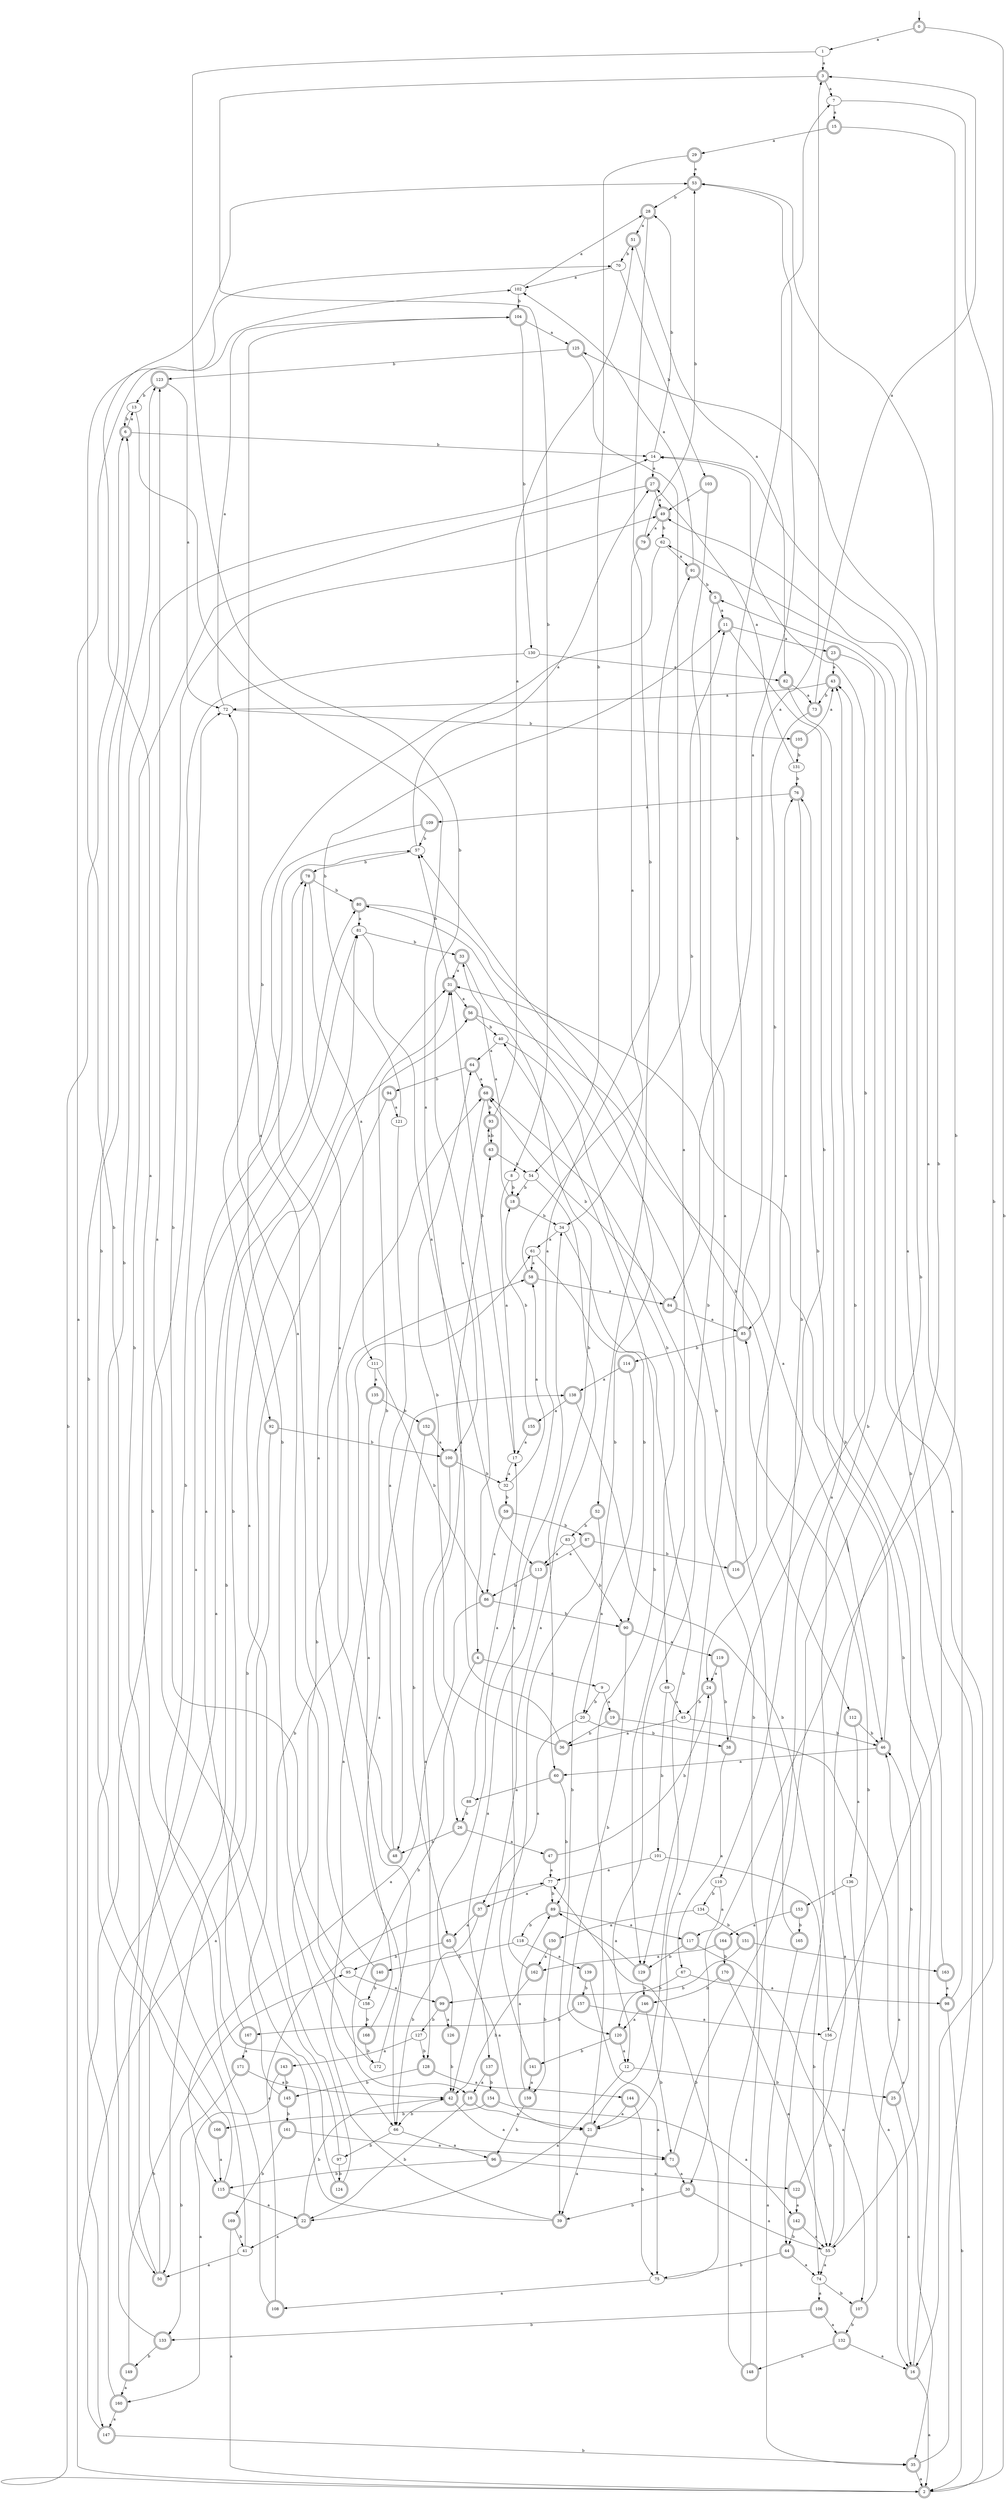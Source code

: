 digraph RandomDFA {
  __start0 [label="", shape=none];
  __start0 -> 0 [label=""];
  0 [shape=circle] [shape=doublecircle]
  0 -> 1 [label="a"]
  0 -> 2 [label="b"]
  1
  1 -> 3 [label="a"]
  1 -> 4 [label="b"]
  2 [shape=doublecircle]
  2 -> 5 [label="a"]
  2 -> 6 [label="b"]
  3 [shape=doublecircle]
  3 -> 7 [label="a"]
  3 -> 8 [label="b"]
  4 [shape=doublecircle]
  4 -> 9 [label="a"]
  4 -> 10 [label="b"]
  5 [shape=doublecircle]
  5 -> 11 [label="a"]
  5 -> 12 [label="b"]
  6 [shape=doublecircle]
  6 -> 13 [label="a"]
  6 -> 14 [label="b"]
  7
  7 -> 15 [label="a"]
  7 -> 16 [label="b"]
  8
  8 -> 17 [label="a"]
  8 -> 18 [label="b"]
  9
  9 -> 19 [label="a"]
  9 -> 20 [label="b"]
  10 [shape=doublecircle]
  10 -> 21 [label="a"]
  10 -> 22 [label="b"]
  11 [shape=doublecircle]
  11 -> 23 [label="a"]
  11 -> 24 [label="b"]
  12
  12 -> 22 [label="a"]
  12 -> 25 [label="b"]
  13
  13 -> 26 [label="a"]
  13 -> 6 [label="b"]
  14
  14 -> 27 [label="a"]
  14 -> 28 [label="b"]
  15 [shape=doublecircle]
  15 -> 29 [label="a"]
  15 -> 30 [label="b"]
  16 [shape=doublecircle]
  16 -> 2 [label="a"]
  16 -> 31 [label="b"]
  17
  17 -> 32 [label="a"]
  17 -> 31 [label="b"]
  18 [shape=doublecircle]
  18 -> 33 [label="a"]
  18 -> 34 [label="b"]
  19 [shape=doublecircle]
  19 -> 35 [label="a"]
  19 -> 36 [label="b"]
  20
  20 -> 37 [label="a"]
  20 -> 38 [label="b"]
  21 [shape=doublecircle]
  21 -> 39 [label="a"]
  21 -> 40 [label="b"]
  22 [shape=doublecircle]
  22 -> 41 [label="a"]
  22 -> 42 [label="b"]
  23 [shape=doublecircle]
  23 -> 43 [label="a"]
  23 -> 44 [label="b"]
  24 [shape=doublecircle]
  24 -> 21 [label="a"]
  24 -> 45 [label="b"]
  25 [shape=doublecircle]
  25 -> 16 [label="a"]
  25 -> 46 [label="b"]
  26 [shape=doublecircle]
  26 -> 47 [label="a"]
  26 -> 48 [label="b"]
  27 [shape=doublecircle]
  27 -> 49 [label="a"]
  27 -> 50 [label="b"]
  28 [shape=doublecircle]
  28 -> 51 [label="a"]
  28 -> 52 [label="b"]
  29 [shape=doublecircle]
  29 -> 53 [label="a"]
  29 -> 54 [label="b"]
  30 [shape=doublecircle]
  30 -> 55 [label="a"]
  30 -> 39 [label="b"]
  31 [shape=doublecircle]
  31 -> 56 [label="a"]
  31 -> 57 [label="b"]
  32
  32 -> 58 [label="a"]
  32 -> 59 [label="b"]
  33 [shape=doublecircle]
  33 -> 31 [label="a"]
  33 -> 60 [label="b"]
  34
  34 -> 61 [label="a"]
  34 -> 21 [label="b"]
  35 [shape=doublecircle]
  35 -> 2 [label="a"]
  35 -> 62 [label="b"]
  36 [shape=doublecircle]
  36 -> 63 [label="a"]
  36 -> 64 [label="b"]
  37 [shape=doublecircle]
  37 -> 65 [label="a"]
  37 -> 66 [label="b"]
  38 [shape=doublecircle]
  38 -> 67 [label="a"]
  38 -> 14 [label="b"]
  39 [shape=doublecircle]
  39 -> 53 [label="a"]
  39 -> 68 [label="b"]
  40
  40 -> 64 [label="a"]
  40 -> 69 [label="b"]
  41
  41 -> 50 [label="a"]
  41 -> 70 [label="b"]
  42 [shape=doublecircle]
  42 -> 71 [label="a"]
  42 -> 66 [label="b"]
  43 [shape=doublecircle]
  43 -> 72 [label="a"]
  43 -> 73 [label="b"]
  44 [shape=doublecircle]
  44 -> 74 [label="a"]
  44 -> 75 [label="b"]
  45
  45 -> 36 [label="a"]
  45 -> 46 [label="b"]
  46 [shape=doublecircle]
  46 -> 60 [label="a"]
  46 -> 76 [label="b"]
  47 [shape=doublecircle]
  47 -> 77 [label="a"]
  47 -> 24 [label="b"]
  48 [shape=doublecircle]
  48 -> 78 [label="a"]
  48 -> 31 [label="b"]
  49 [shape=doublecircle]
  49 -> 79 [label="a"]
  49 -> 62 [label="b"]
  50 [shape=doublecircle]
  50 -> 80 [label="a"]
  50 -> 81 [label="b"]
  51 [shape=doublecircle]
  51 -> 82 [label="a"]
  51 -> 70 [label="b"]
  52 [shape=doublecircle]
  52 -> 20 [label="a"]
  52 -> 83 [label="b"]
  53 [shape=doublecircle]
  53 -> 84 [label="a"]
  53 -> 28 [label="b"]
  54
  54 -> 42 [label="a"]
  54 -> 18 [label="b"]
  55
  55 -> 74 [label="a"]
  55 -> 85 [label="b"]
  56 [shape=doublecircle]
  56 -> 46 [label="a"]
  56 -> 40 [label="b"]
  57
  57 -> 27 [label="a"]
  57 -> 78 [label="b"]
  58 [shape=doublecircle]
  58 -> 84 [label="a"]
  58 -> 11 [label="b"]
  59 [shape=doublecircle]
  59 -> 86 [label="a"]
  59 -> 87 [label="b"]
  60 [shape=doublecircle]
  60 -> 88 [label="a"]
  60 -> 89 [label="b"]
  61
  61 -> 58 [label="a"]
  61 -> 90 [label="b"]
  62
  62 -> 91 [label="a"]
  62 -> 92 [label="b"]
  63 [shape=doublecircle]
  63 -> 93 [label="a"]
  63 -> 54 [label="b"]
  64 [shape=doublecircle]
  64 -> 68 [label="a"]
  64 -> 94 [label="b"]
  65 [shape=doublecircle]
  65 -> 21 [label="a"]
  65 -> 95 [label="b"]
  66
  66 -> 96 [label="a"]
  66 -> 97 [label="b"]
  67
  67 -> 98 [label="a"]
  67 -> 99 [label="b"]
  68 [shape=doublecircle]
  68 -> 100 [label="a"]
  68 -> 93 [label="b"]
  69
  69 -> 45 [label="a"]
  69 -> 101 [label="b"]
  70
  70 -> 102 [label="a"]
  70 -> 103 [label="b"]
  71 [shape=doublecircle]
  71 -> 30 [label="a"]
  71 -> 14 [label="b"]
  72
  72 -> 104 [label="a"]
  72 -> 105 [label="b"]
  73 [shape=doublecircle]
  73 -> 3 [label="a"]
  73 -> 85 [label="b"]
  74
  74 -> 106 [label="a"]
  74 -> 107 [label="b"]
  75
  75 -> 108 [label="a"]
  75 -> 77 [label="b"]
  76 [shape=doublecircle]
  76 -> 109 [label="a"]
  76 -> 110 [label="b"]
  77
  77 -> 37 [label="a"]
  77 -> 89 [label="b"]
  78 [shape=doublecircle]
  78 -> 111 [label="a"]
  78 -> 80 [label="b"]
  79 [shape=doublecircle]
  79 -> 34 [label="a"]
  79 -> 53 [label="b"]
  80 [shape=doublecircle]
  80 -> 81 [label="a"]
  80 -> 112 [label="b"]
  81
  81 -> 113 [label="a"]
  81 -> 33 [label="b"]
  82 [shape=doublecircle]
  82 -> 73 [label="a"]
  82 -> 55 [label="b"]
  83
  83 -> 113 [label="a"]
  83 -> 90 [label="b"]
  84 [shape=doublecircle]
  84 -> 85 [label="a"]
  84 -> 68 [label="b"]
  85 [shape=doublecircle]
  85 -> 3 [label="a"]
  85 -> 114 [label="b"]
  86 [shape=doublecircle]
  86 -> 115 [label="a"]
  86 -> 90 [label="b"]
  87 [shape=doublecircle]
  87 -> 113 [label="a"]
  87 -> 116 [label="b"]
  88
  88 -> 17 [label="a"]
  88 -> 26 [label="b"]
  89 [shape=doublecircle]
  89 -> 117 [label="a"]
  89 -> 118 [label="b"]
  90 [shape=doublecircle]
  90 -> 119 [label="a"]
  90 -> 120 [label="b"]
  91 [shape=doublecircle]
  91 -> 102 [label="a"]
  91 -> 5 [label="b"]
  92 [shape=doublecircle]
  92 -> 2 [label="a"]
  92 -> 100 [label="b"]
  93 [shape=doublecircle]
  93 -> 51 [label="a"]
  93 -> 63 [label="b"]
  94 [shape=doublecircle]
  94 -> 121 [label="a"]
  94 -> 50 [label="b"]
  95
  95 -> 99 [label="a"]
  95 -> 49 [label="b"]
  96 [shape=doublecircle]
  96 -> 122 [label="a"]
  96 -> 115 [label="b"]
  97
  97 -> 123 [label="a"]
  97 -> 124 [label="b"]
  98 [shape=doublecircle]
  98 -> 125 [label="a"]
  98 -> 2 [label="b"]
  99 [shape=doublecircle]
  99 -> 126 [label="a"]
  99 -> 127 [label="b"]
  100 [shape=doublecircle]
  100 -> 128 [label="a"]
  100 -> 32 [label="b"]
  101
  101 -> 77 [label="a"]
  101 -> 74 [label="b"]
  102
  102 -> 28 [label="a"]
  102 -> 104 [label="b"]
  103 [shape=doublecircle]
  103 -> 129 [label="a"]
  103 -> 49 [label="b"]
  104 [shape=doublecircle]
  104 -> 125 [label="a"]
  104 -> 130 [label="b"]
  105 [shape=doublecircle]
  105 -> 43 [label="a"]
  105 -> 131 [label="b"]
  106 [shape=doublecircle]
  106 -> 132 [label="a"]
  106 -> 133 [label="b"]
  107 [shape=doublecircle]
  107 -> 46 [label="a"]
  107 -> 132 [label="b"]
  108 [shape=doublecircle]
  108 -> 77 [label="a"]
  108 -> 72 [label="b"]
  109 [shape=doublecircle]
  109 -> 66 [label="a"]
  109 -> 57 [label="b"]
  110
  110 -> 117 [label="a"]
  110 -> 134 [label="b"]
  111
  111 -> 135 [label="a"]
  111 -> 86 [label="b"]
  112 [shape=doublecircle]
  112 -> 136 [label="a"]
  112 -> 46 [label="b"]
  113 [shape=doublecircle]
  113 -> 137 [label="a"]
  113 -> 86 [label="b"]
  114 [shape=doublecircle]
  114 -> 138 [label="a"]
  114 -> 39 [label="b"]
  115 [shape=doublecircle]
  115 -> 22 [label="a"]
  115 -> 123 [label="b"]
  116 [shape=doublecircle]
  116 -> 76 [label="a"]
  116 -> 7 [label="b"]
  117 [shape=doublecircle]
  117 -> 107 [label="a"]
  117 -> 129 [label="b"]
  118
  118 -> 139 [label="a"]
  118 -> 140 [label="b"]
  119 [shape=doublecircle]
  119 -> 24 [label="a"]
  119 -> 38 [label="b"]
  120 [shape=doublecircle]
  120 -> 12 [label="a"]
  120 -> 141 [label="b"]
  121
  121 -> 48 [label="a"]
  121 -> 11 [label="b"]
  122 [shape=doublecircle]
  122 -> 142 [label="a"]
  122 -> 53 [label="b"]
  123 [shape=doublecircle]
  123 -> 72 [label="a"]
  123 -> 13 [label="b"]
  124 [shape=doublecircle]
  124 -> 78 [label="a"]
  124 -> 58 [label="b"]
  125 [shape=doublecircle]
  125 -> 129 [label="a"]
  125 -> 123 [label="b"]
  126 [shape=doublecircle]
  126 -> 34 [label="a"]
  126 -> 42 [label="b"]
  127
  127 -> 143 [label="a"]
  127 -> 128 [label="b"]
  128 [shape=doublecircle]
  128 -> 144 [label="a"]
  128 -> 145 [label="b"]
  129 [shape=doublecircle]
  129 -> 89 [label="a"]
  129 -> 146 [label="b"]
  130
  130 -> 82 [label="a"]
  130 -> 147 [label="b"]
  131
  131 -> 27 [label="a"]
  131 -> 76 [label="b"]
  132 [shape=doublecircle]
  132 -> 16 [label="a"]
  132 -> 148 [label="b"]
  133 [shape=doublecircle]
  133 -> 81 [label="a"]
  133 -> 149 [label="b"]
  134
  134 -> 150 [label="a"]
  134 -> 151 [label="b"]
  135 [shape=doublecircle]
  135 -> 66 [label="a"]
  135 -> 152 [label="b"]
  136
  136 -> 16 [label="a"]
  136 -> 153 [label="b"]
  137 [shape=doublecircle]
  137 -> 10 [label="a"]
  137 -> 154 [label="b"]
  138 [shape=doublecircle]
  138 -> 155 [label="a"]
  138 -> 156 [label="b"]
  139 [shape=doublecircle]
  139 -> 75 [label="a"]
  139 -> 157 [label="b"]
  140 [shape=doublecircle]
  140 -> 104 [label="a"]
  140 -> 158 [label="b"]
  141 [shape=doublecircle]
  141 -> 159 [label="a"]
  141 -> 57 [label="b"]
  142 [shape=doublecircle]
  142 -> 55 [label="a"]
  142 -> 44 [label="b"]
  143 [shape=doublecircle]
  143 -> 160 [label="a"]
  143 -> 145 [label="b"]
  144 [shape=doublecircle]
  144 -> 21 [label="a"]
  144 -> 75 [label="b"]
  145 [shape=doublecircle]
  145 -> 31 [label="a"]
  145 -> 161 [label="b"]
  146 [shape=doublecircle]
  146 -> 120 [label="a"]
  146 -> 71 [label="b"]
  147 [shape=doublecircle]
  147 -> 102 [label="a"]
  147 -> 35 [label="b"]
  148 [shape=doublecircle]
  148 -> 43 [label="a"]
  148 -> 68 [label="b"]
  149 [shape=doublecircle]
  149 -> 160 [label="a"]
  149 -> 95 [label="b"]
  150 [shape=doublecircle]
  150 -> 162 [label="a"]
  150 -> 159 [label="b"]
  151 [shape=doublecircle]
  151 -> 163 [label="a"]
  151 -> 120 [label="b"]
  152 [shape=doublecircle]
  152 -> 100 [label="a"]
  152 -> 65 [label="b"]
  153 [shape=doublecircle]
  153 -> 164 [label="a"]
  153 -> 165 [label="b"]
  154 [shape=doublecircle]
  154 -> 142 [label="a"]
  154 -> 166 [label="b"]
  155 [shape=doublecircle]
  155 -> 17 [label="a"]
  155 -> 18 [label="b"]
  156
  156 -> 49 [label="a"]
  156 -> 55 [label="b"]
  157 [shape=doublecircle]
  157 -> 156 [label="a"]
  157 -> 167 [label="b"]
  158
  158 -> 72 [label="a"]
  158 -> 168 [label="b"]
  159 [shape=doublecircle]
  159 -> 89 [label="a"]
  159 -> 96 [label="b"]
  160 [shape=doublecircle]
  160 -> 147 [label="a"]
  160 -> 6 [label="b"]
  161 [shape=doublecircle]
  161 -> 71 [label="a"]
  161 -> 169 [label="b"]
  162 [shape=doublecircle]
  162 -> 91 [label="a"]
  162 -> 42 [label="b"]
  163 [shape=doublecircle]
  163 -> 98 [label="a"]
  163 -> 43 [label="b"]
  164 [shape=doublecircle]
  164 -> 162 [label="a"]
  164 -> 170 [label="b"]
  165 [shape=doublecircle]
  165 -> 35 [label="a"]
  165 -> 80 [label="b"]
  166 [shape=doublecircle]
  166 -> 115 [label="a"]
  166 -> 14 [label="b"]
  167 [shape=doublecircle]
  167 -> 171 [label="a"]
  167 -> 56 [label="b"]
  168 [shape=doublecircle]
  168 -> 138 [label="a"]
  168 -> 172 [label="b"]
  169 [shape=doublecircle]
  169 -> 2 [label="a"]
  169 -> 41 [label="b"]
  170 [shape=doublecircle]
  170 -> 55 [label="a"]
  170 -> 146 [label="b"]
  171 [shape=doublecircle]
  171 -> 42 [label="a"]
  171 -> 133 [label="b"]
  172
  172 -> 61 [label="a"]
  172 -> 57 [label="b"]
}
